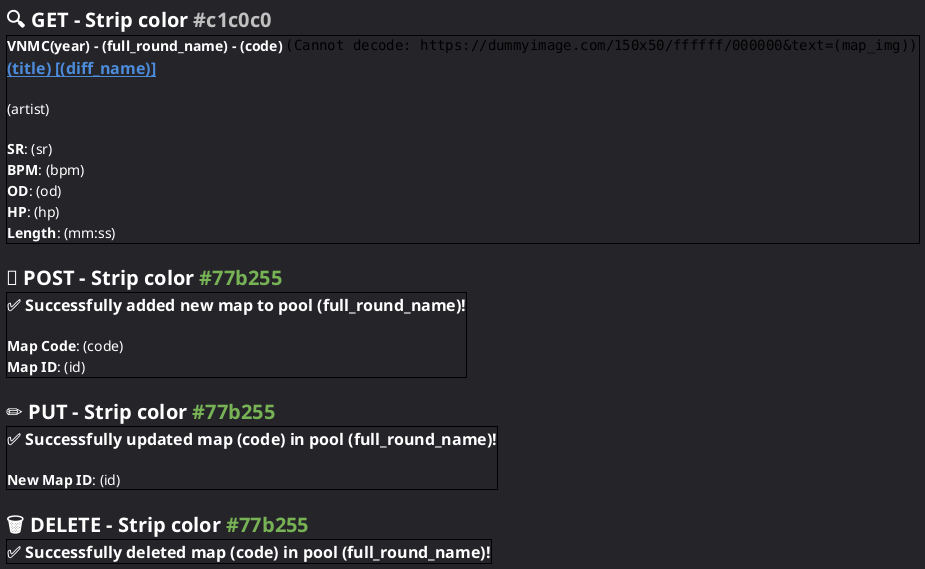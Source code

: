 @startsalt map
	<style>
		saltDiagram {
			BackgroundColor #242429
		}
	</style>
	{
		= <color:#ffffff>🔍 GET - Strip color <color:#c1c0c0><size:16>#c1c0c0
		{+
			<b><color:#ffffff><size:14>VNMC(year) - (full_round_name) - (code) {<img:https://dummyimage.com/150x50/ffffff/000000&text=(map_img)>}
			<b><color:#4c8cda><size:16>__(title) [(diff_name)]__
			.
			<color:#ffffff><size:14>(artist)
			.
			<color:#ffffff><size:14>**SR**: (sr)
			<color:#ffffff><size:14>**BPM**: (bpm)
			<color:#ffffff><size:14>**OD**: (od)
			<color:#ffffff><size:14>**HP**: (hp)
			<color:#ffffff><size:14>**Length**: (mm:ss) /' use drain time '/
		}
		.
		= <color:#ffffff>📄 POST - Strip color <color:#77b255><size:16>#77b255
		{+
			<b><color:#ffffff><size:16>✅ Successfully added new map to pool (full_round_name)!
			.
			<color:#ffffff><size:14>**Map Code**: (code)
			<color:#ffffff><size:14>**Map ID**: (id)
		}
		.
		= <color:#ffffff>✏️ PUT - Strip color <color:#77b255><size:16>#77b255
		{+
			<b><color:#ffffff><size:16>✅ Successfully updated map (code) in pool (full_round_name)!
			.
			<color:#ffffff><size:14>**New Map ID**: (id)
		}
		.
		= <color:#ffffff>🗑️ DELETE - Strip color <color:#77b255><size:16>#77b255
		{+
			<b><color:#ffffff><size:16>✅ Successfully deleted map (code) in pool (full_round_name)!</b>
		}
	}
@endsalt